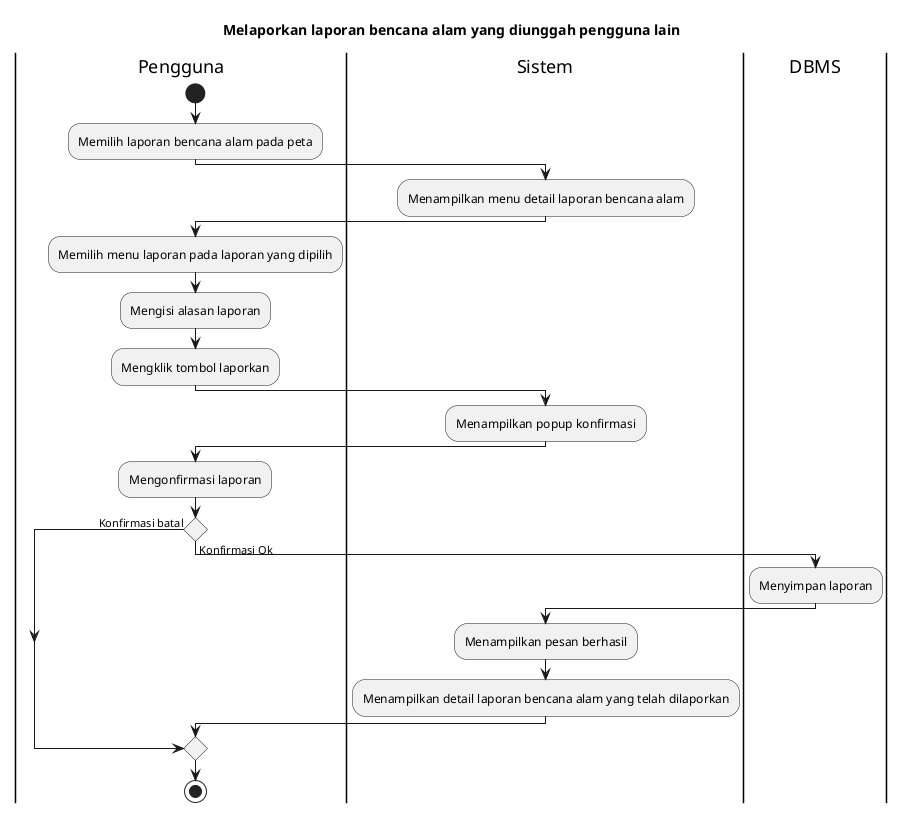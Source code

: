 @startuml UC-MAP-021 - Melaporkan laporan bencana alam yang diunggah pengguna lain

title Melaporkan laporan bencana alam yang diunggah pengguna lain

|Pengguna|
start
:Memilih laporan bencana alam pada peta;

|Sistem|
:Menampilkan menu detail laporan bencana alam;

|Pengguna|
:Memilih menu laporan pada laporan yang dipilih;
:Mengisi alasan laporan;
:Mengklik tombol laporkan;

|Sistem|
:Menampilkan popup konfirmasi;

|Pengguna|
:Mengonfirmasi laporan;

if () then (Konfirmasi batal)
else (Konfirmasi Ok)
  |DBMS|
  :Menyimpan laporan;
  
  |Sistem|
  :Menampilkan pesan berhasil;
  :Menampilkan detail laporan bencana alam yang telah dilaporkan;
endif

|Pengguna|
stop

@enduml